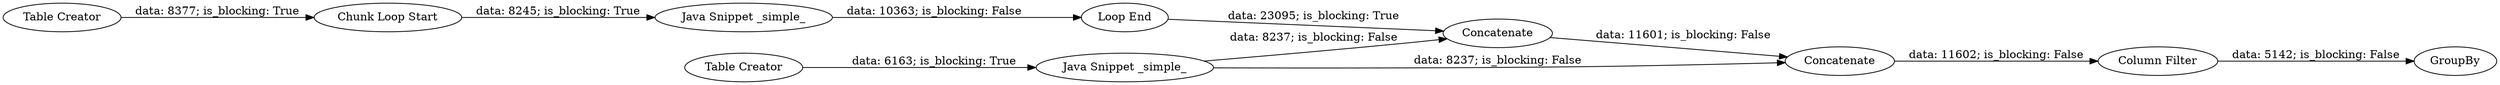 digraph {
	"-1674355277800312480_51" [label="Java Snippet _simple_"]
	"-1674355277800312480_52" [label="Table Creator"]
	"-1674355277800312480_1" [label="Table Creator"]
	"-1674355277800312480_50" [label="Column Filter"]
	"-1674355277800312480_49" [label="Loop End"]
	"-1674355277800312480_55" [label=GroupBy]
	"-1674355277800312480_53" [label=Concatenate]
	"-1674355277800312480_44" [label="Chunk Loop Start"]
	"-1674355277800312480_54" [label=Concatenate]
	"-1674355277800312480_45" [label="Java Snippet _simple_"]
	"-1674355277800312480_44" -> "-1674355277800312480_45" [label="data: 8245; is_blocking: True"]
	"-1674355277800312480_54" -> "-1674355277800312480_50" [label="data: 11602; is_blocking: False"]
	"-1674355277800312480_51" -> "-1674355277800312480_53" [label="data: 8237; is_blocking: False"]
	"-1674355277800312480_49" -> "-1674355277800312480_53" [label="data: 23095; is_blocking: True"]
	"-1674355277800312480_50" -> "-1674355277800312480_55" [label="data: 5142; is_blocking: False"]
	"-1674355277800312480_52" -> "-1674355277800312480_51" [label="data: 6163; is_blocking: True"]
	"-1674355277800312480_53" -> "-1674355277800312480_54" [label="data: 11601; is_blocking: False"]
	"-1674355277800312480_45" -> "-1674355277800312480_49" [label="data: 10363; is_blocking: False"]
	"-1674355277800312480_1" -> "-1674355277800312480_44" [label="data: 8377; is_blocking: True"]
	"-1674355277800312480_51" -> "-1674355277800312480_54" [label="data: 8237; is_blocking: False"]
	rankdir=LR
}
